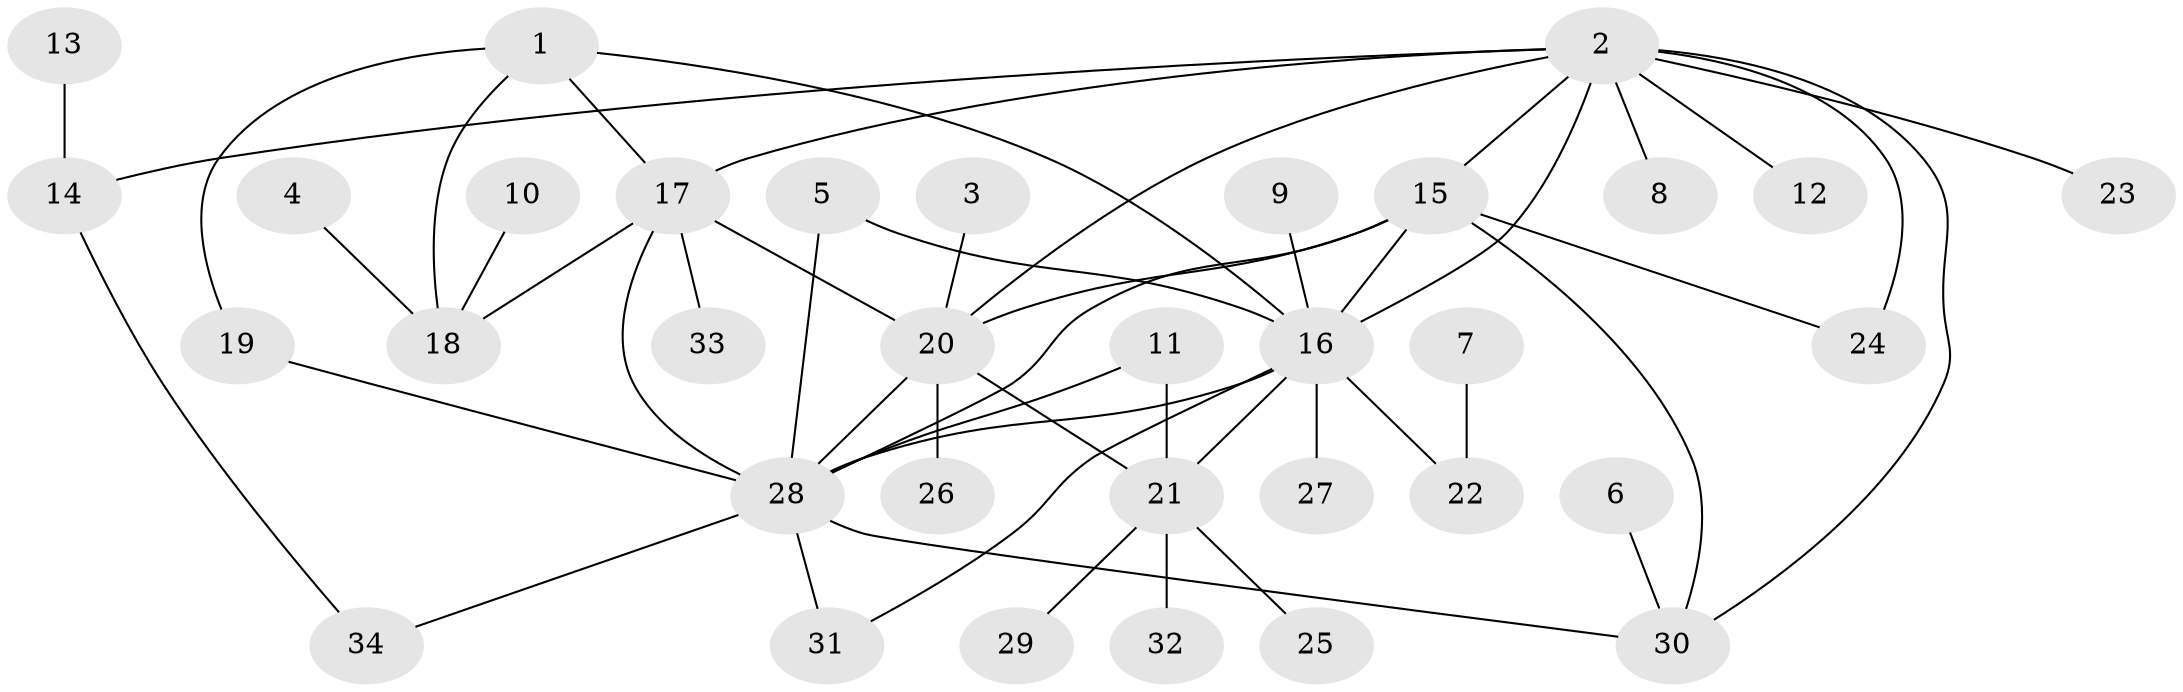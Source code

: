 // original degree distribution, {5: 0.029850746268656716, 6: 0.05970149253731343, 3: 0.08955223880597014, 7: 0.029850746268656716, 10: 0.014925373134328358, 4: 0.029850746268656716, 9: 0.04477611940298507, 2: 0.26865671641791045, 1: 0.43283582089552236}
// Generated by graph-tools (version 1.1) at 2025/50/03/09/25 03:50:40]
// undirected, 34 vertices, 50 edges
graph export_dot {
graph [start="1"]
  node [color=gray90,style=filled];
  1;
  2;
  3;
  4;
  5;
  6;
  7;
  8;
  9;
  10;
  11;
  12;
  13;
  14;
  15;
  16;
  17;
  18;
  19;
  20;
  21;
  22;
  23;
  24;
  25;
  26;
  27;
  28;
  29;
  30;
  31;
  32;
  33;
  34;
  1 -- 16 [weight=1.0];
  1 -- 17 [weight=1.0];
  1 -- 18 [weight=1.0];
  1 -- 19 [weight=1.0];
  2 -- 8 [weight=1.0];
  2 -- 12 [weight=1.0];
  2 -- 14 [weight=1.0];
  2 -- 15 [weight=1.0];
  2 -- 16 [weight=1.0];
  2 -- 17 [weight=1.0];
  2 -- 20 [weight=1.0];
  2 -- 23 [weight=1.0];
  2 -- 24 [weight=1.0];
  2 -- 30 [weight=1.0];
  3 -- 20 [weight=1.0];
  4 -- 18 [weight=1.0];
  5 -- 16 [weight=1.0];
  5 -- 28 [weight=1.0];
  6 -- 30 [weight=1.0];
  7 -- 22 [weight=1.0];
  9 -- 16 [weight=2.0];
  10 -- 18 [weight=1.0];
  11 -- 21 [weight=1.0];
  11 -- 28 [weight=1.0];
  13 -- 14 [weight=1.0];
  14 -- 34 [weight=1.0];
  15 -- 16 [weight=1.0];
  15 -- 20 [weight=1.0];
  15 -- 24 [weight=1.0];
  15 -- 28 [weight=1.0];
  15 -- 30 [weight=1.0];
  16 -- 21 [weight=2.0];
  16 -- 22 [weight=1.0];
  16 -- 27 [weight=1.0];
  16 -- 28 [weight=1.0];
  16 -- 31 [weight=1.0];
  17 -- 18 [weight=1.0];
  17 -- 20 [weight=1.0];
  17 -- 28 [weight=2.0];
  17 -- 33 [weight=1.0];
  19 -- 28 [weight=1.0];
  20 -- 21 [weight=2.0];
  20 -- 26 [weight=1.0];
  20 -- 28 [weight=1.0];
  21 -- 25 [weight=1.0];
  21 -- 29 [weight=1.0];
  21 -- 32 [weight=1.0];
  28 -- 30 [weight=1.0];
  28 -- 31 [weight=1.0];
  28 -- 34 [weight=1.0];
}
